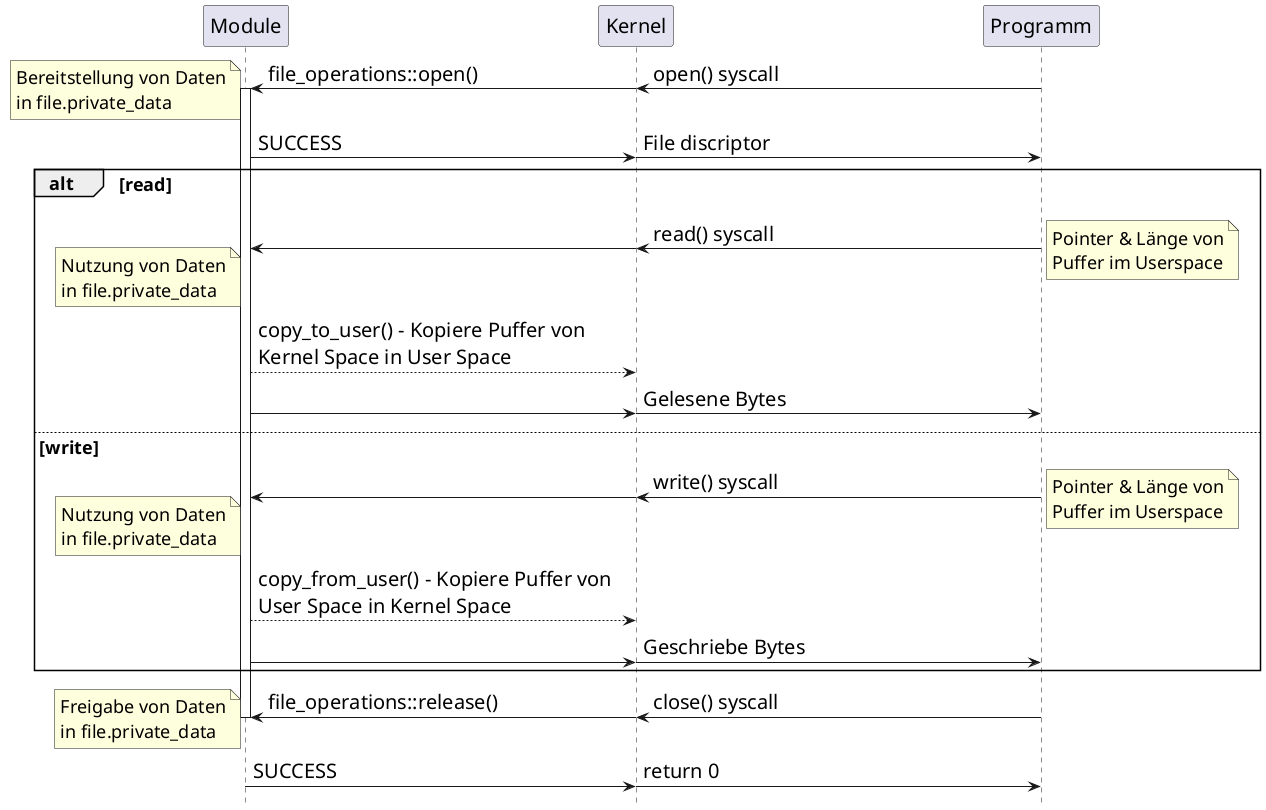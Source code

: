 @startuml
!pragma teoz true
hide footbox
skinparam ParticipantPadding 150
skinparam ParticipantFontSize 20
skinparam ArrowFontSize 20
skinparam SequenceGroupFontSize 18
skinparam SequenceGroupHeaderFontSize 18
skinparam SequenceGroupHeaderMargin 18
skinparam NoteFontSize 18

/'' scale 2 '/

participant Module
participant Kernel
participant Programm

Programm -> Kernel: open() syscall
& Kernel -> Module: file_operations::open()
activate Module
note left
Bereitstellung von Daten
in file.private_data
end note
Module -> Kernel: SUCCESS
& Kernel -> Programm: File discriptor

alt read
Programm -> Kernel: read() syscall
note right
    Pointer & Länge von
    Puffer im Userspace
end note
& Kernel -> Module:
note left
    Nutzung von Daten
    in file.private_data
end note
Module --> Kernel: copy_to_user() - Kopiere Puffer von\nKernel Space in User Space
Module -> Kernel
& Kernel -> Programm: Gelesene Bytes
else write
Programm -> Kernel: write() syscall
note right
    Pointer & Länge von
    Puffer im Userspace
end note
& Kernel -> Module:
note left
    Nutzung von Daten
    in file.private_data
end note
Module --> Kernel: copy_from_user() - Kopiere Puffer von\nUser Space in Kernel Space

Module -> Kernel
& Kernel -> Programm: Geschriebe Bytes
end

Programm -> Kernel: close() syscall
& Kernel -> Module: file_operations::release()
note left
    Freigabe von Daten
    in file.private_data
end note
deactivate Module
Module -> Kernel: SUCCESS
& Kernel -> Programm: return 0
@enduml